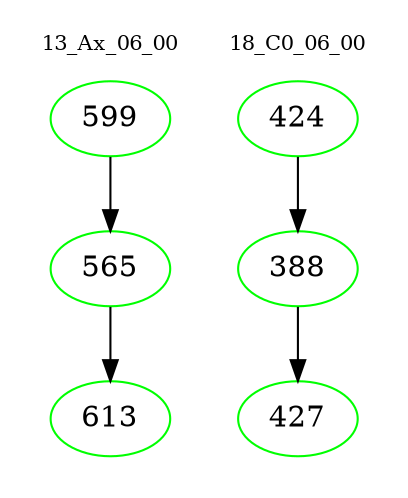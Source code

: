 digraph{
subgraph cluster_0 {
color = white
label = "13_Ax_06_00";
fontsize=10;
T0_599 [label="599", color="green"]
T0_599 -> T0_565 [color="black"]
T0_565 [label="565", color="green"]
T0_565 -> T0_613 [color="black"]
T0_613 [label="613", color="green"]
}
subgraph cluster_1 {
color = white
label = "18_C0_06_00";
fontsize=10;
T1_424 [label="424", color="green"]
T1_424 -> T1_388 [color="black"]
T1_388 [label="388", color="green"]
T1_388 -> T1_427 [color="black"]
T1_427 [label="427", color="green"]
}
}
